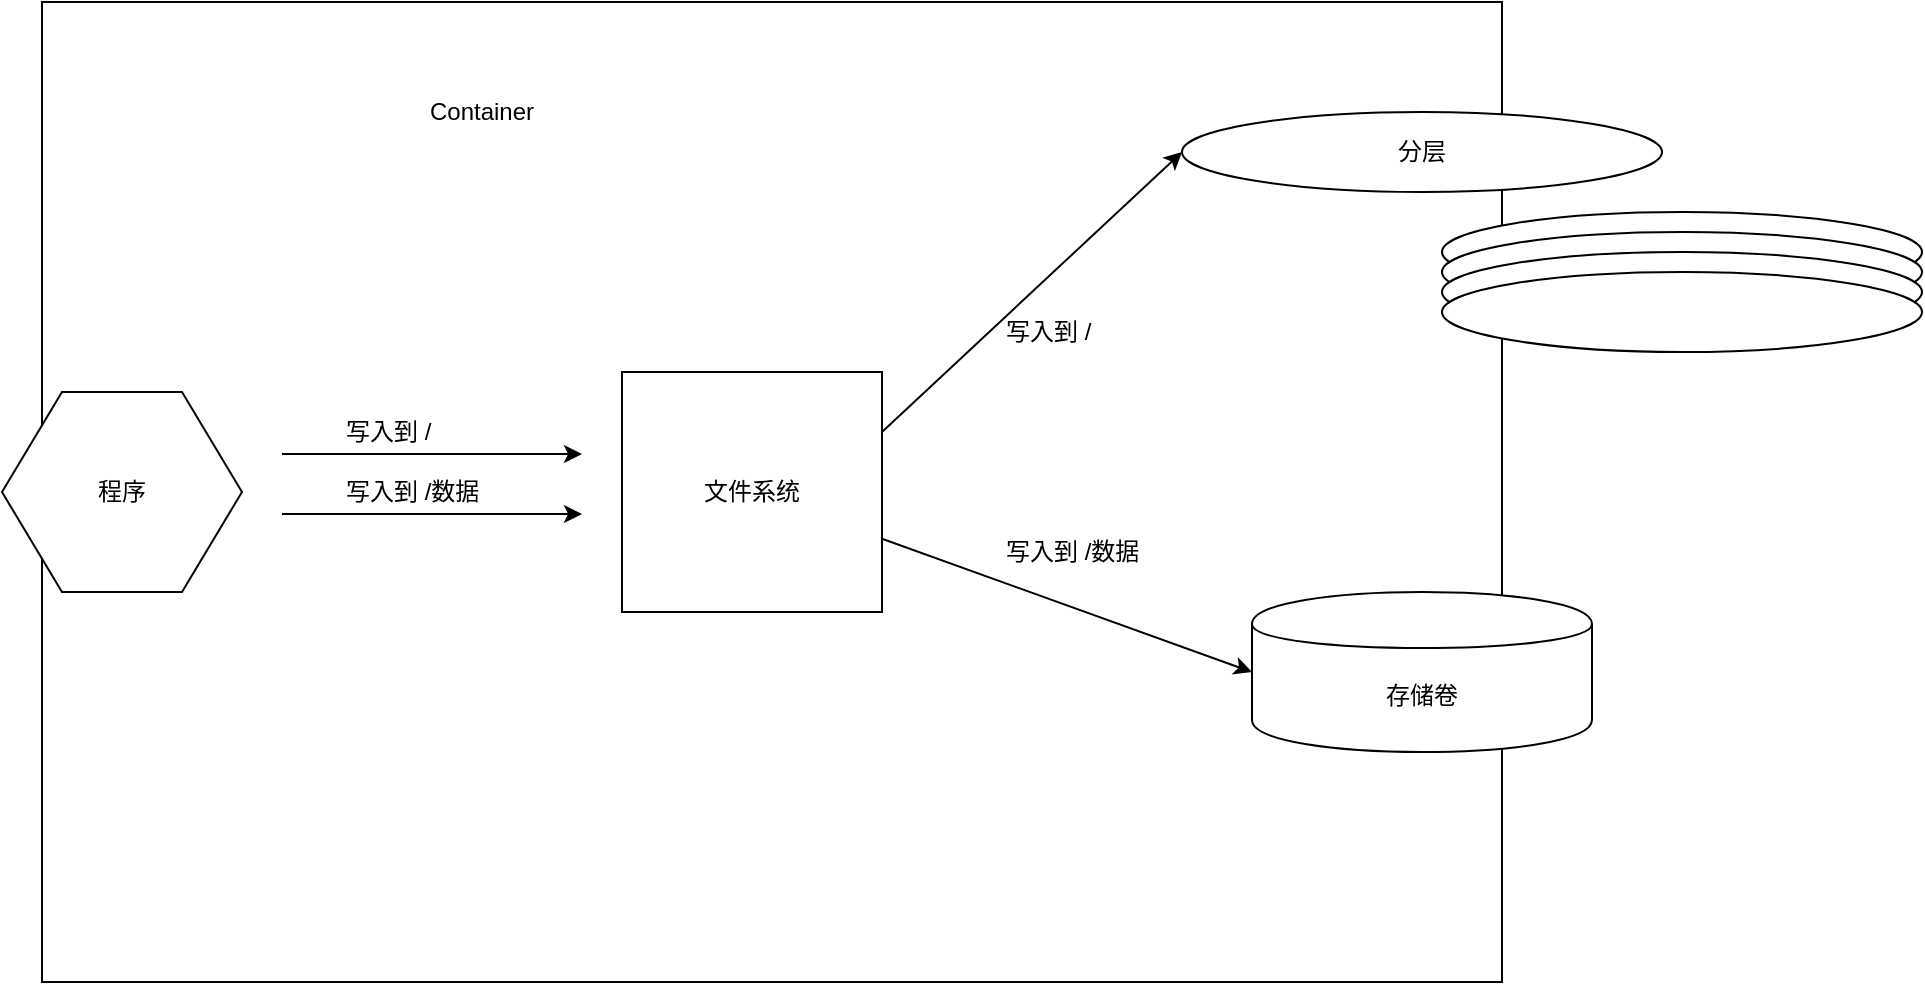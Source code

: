 <mxfile version="12.6.5" type="device"><diagram id="QlLmp_KdjttL7AGtO4iQ" name="Page-1"><mxGraphModel dx="1550" dy="895" grid="1" gridSize="10" guides="1" tooltips="1" connect="1" arrows="1" fold="1" page="1" pageScale="1" pageWidth="2339" pageHeight="3300" math="0" shadow="0"><root><mxCell id="0"/><mxCell id="1" parent="0"/><mxCell id="707Ypr2hs9OkhNiYTnON-17" value="" style="rounded=0;whiteSpace=wrap;html=1;align=left;" vertex="1" parent="1"><mxGeometry x="330" y="85" width="730" height="490" as="geometry"/></mxCell><mxCell id="707Ypr2hs9OkhNiYTnON-1" value="程序" style="shape=hexagon;perimeter=hexagonPerimeter2;whiteSpace=wrap;html=1;" vertex="1" parent="1"><mxGeometry x="310" y="280" width="120" height="100" as="geometry"/></mxCell><mxCell id="707Ypr2hs9OkhNiYTnON-13" style="rounded=0;orthogonalLoop=1;jettySize=auto;html=1;entryX=0;entryY=0.5;entryDx=0;entryDy=0;exitX=1;exitY=0.25;exitDx=0;exitDy=0;" edge="1" parent="1" source="707Ypr2hs9OkhNiYTnON-2" target="707Ypr2hs9OkhNiYTnON-11"><mxGeometry relative="1" as="geometry"/></mxCell><mxCell id="707Ypr2hs9OkhNiYTnON-14" style="edgeStyle=none;rounded=0;orthogonalLoop=1;jettySize=auto;html=1;entryX=0;entryY=0.5;entryDx=0;entryDy=0;" edge="1" parent="1" source="707Ypr2hs9OkhNiYTnON-2" target="707Ypr2hs9OkhNiYTnON-12"><mxGeometry relative="1" as="geometry"/></mxCell><mxCell id="707Ypr2hs9OkhNiYTnON-2" value="文件系统" style="rounded=0;whiteSpace=wrap;html=1;" vertex="1" parent="1"><mxGeometry x="620" y="270" width="130" height="120" as="geometry"/></mxCell><mxCell id="707Ypr2hs9OkhNiYTnON-3" value="" style="endArrow=classic;html=1;" edge="1" parent="1"><mxGeometry width="50" height="50" relative="1" as="geometry"><mxPoint x="450" y="311" as="sourcePoint"/><mxPoint x="600" y="311" as="targetPoint"/></mxGeometry></mxCell><mxCell id="707Ypr2hs9OkhNiYTnON-4" value="写入到 /" style="text;html=1;strokeColor=none;fillColor=none;align=left;verticalAlign=middle;whiteSpace=wrap;rounded=0;" vertex="1" parent="1"><mxGeometry x="480" y="290" width="100" height="20" as="geometry"/></mxCell><mxCell id="707Ypr2hs9OkhNiYTnON-5" value="" style="endArrow=classic;html=1;" edge="1" parent="1"><mxGeometry width="50" height="50" relative="1" as="geometry"><mxPoint x="450" y="341" as="sourcePoint"/><mxPoint x="600" y="341" as="targetPoint"/></mxGeometry></mxCell><mxCell id="707Ypr2hs9OkhNiYTnON-6" value="写入到 /数据" style="text;html=1;strokeColor=none;fillColor=none;align=left;verticalAlign=middle;whiteSpace=wrap;rounded=0;" vertex="1" parent="1"><mxGeometry x="480" y="320" width="100" height="20" as="geometry"/></mxCell><mxCell id="707Ypr2hs9OkhNiYTnON-7" value="" style="ellipse;whiteSpace=wrap;html=1;align=left;" vertex="1" parent="1"><mxGeometry x="1030" y="190" width="240" height="40" as="geometry"/></mxCell><mxCell id="707Ypr2hs9OkhNiYTnON-8" value="" style="ellipse;whiteSpace=wrap;html=1;align=left;" vertex="1" parent="1"><mxGeometry x="1030" y="200" width="240" height="40" as="geometry"/></mxCell><mxCell id="707Ypr2hs9OkhNiYTnON-9" value="" style="ellipse;whiteSpace=wrap;html=1;align=left;" vertex="1" parent="1"><mxGeometry x="1030" y="210" width="240" height="40" as="geometry"/></mxCell><mxCell id="707Ypr2hs9OkhNiYTnON-10" value="" style="ellipse;whiteSpace=wrap;html=1;align=left;" vertex="1" parent="1"><mxGeometry x="1030" y="220" width="240" height="40" as="geometry"/></mxCell><mxCell id="707Ypr2hs9OkhNiYTnON-11" value="分层" style="ellipse;whiteSpace=wrap;html=1;align=center;" vertex="1" parent="1"><mxGeometry x="900" y="140" width="240" height="40" as="geometry"/></mxCell><mxCell id="707Ypr2hs9OkhNiYTnON-12" value="存储卷" style="shape=cylinder;whiteSpace=wrap;html=1;boundedLbl=1;backgroundOutline=1;align=center;" vertex="1" parent="1"><mxGeometry x="935" y="380" width="170" height="80" as="geometry"/></mxCell><mxCell id="707Ypr2hs9OkhNiYTnON-15" value="写入到 /" style="text;html=1;strokeColor=none;fillColor=none;align=left;verticalAlign=middle;whiteSpace=wrap;rounded=0;" vertex="1" parent="1"><mxGeometry x="810" y="240" width="100" height="20" as="geometry"/></mxCell><mxCell id="707Ypr2hs9OkhNiYTnON-16" value="写入到 /数据" style="text;html=1;strokeColor=none;fillColor=none;align=left;verticalAlign=middle;whiteSpace=wrap;rounded=0;" vertex="1" parent="1"><mxGeometry x="810" y="350" width="100" height="20" as="geometry"/></mxCell><mxCell id="707Ypr2hs9OkhNiYTnON-18" value="Container" style="text;html=1;strokeColor=none;fillColor=none;align=center;verticalAlign=middle;whiteSpace=wrap;rounded=0;" vertex="1" parent="1"><mxGeometry x="470" y="130" width="160" height="20" as="geometry"/></mxCell></root></mxGraphModel></diagram></mxfile>